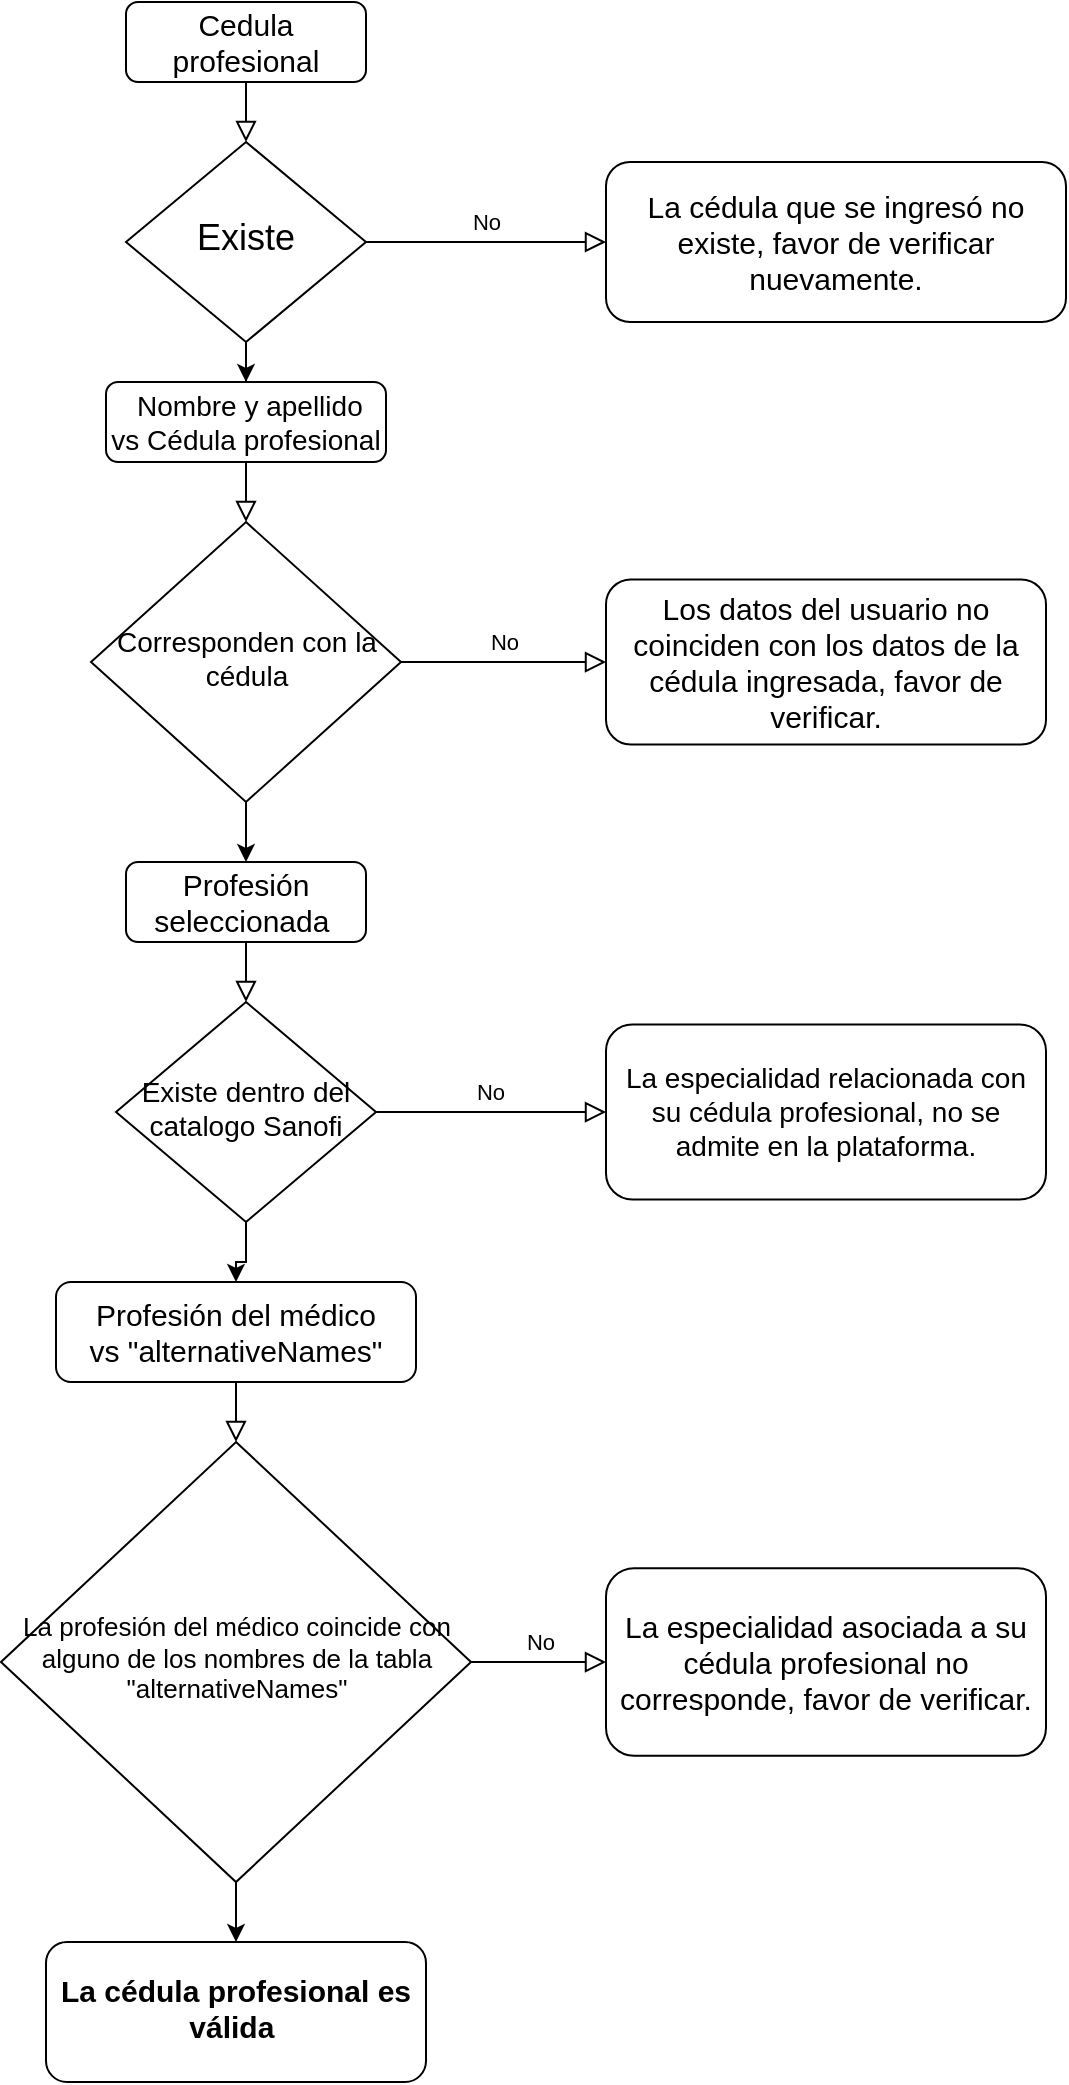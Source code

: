 <mxfile version="20.3.6" type="github">
  <diagram id="C5RBs43oDa-KdzZeNtuy" name="Page-1">
    <mxGraphModel dx="2031" dy="1134" grid="1" gridSize="10" guides="1" tooltips="1" connect="1" arrows="1" fold="1" page="1" pageScale="1" pageWidth="827" pageHeight="1169" math="0" shadow="0">
      <root>
        <mxCell id="WIyWlLk6GJQsqaUBKTNV-0" />
        <mxCell id="WIyWlLk6GJQsqaUBKTNV-1" parent="WIyWlLk6GJQsqaUBKTNV-0" />
        <mxCell id="WIyWlLk6GJQsqaUBKTNV-2" value="" style="rounded=0;html=1;jettySize=auto;orthogonalLoop=1;fontSize=11;endArrow=block;endFill=0;endSize=8;strokeWidth=1;shadow=0;labelBackgroundColor=none;edgeStyle=orthogonalEdgeStyle;" parent="WIyWlLk6GJQsqaUBKTNV-1" source="WIyWlLk6GJQsqaUBKTNV-3" target="WIyWlLk6GJQsqaUBKTNV-6" edge="1">
          <mxGeometry relative="1" as="geometry" />
        </mxCell>
        <mxCell id="WIyWlLk6GJQsqaUBKTNV-3" value="Cedula profesional" style="rounded=1;whiteSpace=wrap;html=1;fontSize=15;glass=0;strokeWidth=1;shadow=0;" parent="WIyWlLk6GJQsqaUBKTNV-1" vertex="1">
          <mxGeometry x="160" y="40" width="120" height="40" as="geometry" />
        </mxCell>
        <mxCell id="WIyWlLk6GJQsqaUBKTNV-5" value="No" style="edgeStyle=orthogonalEdgeStyle;rounded=0;html=1;jettySize=auto;orthogonalLoop=1;fontSize=11;endArrow=block;endFill=0;endSize=8;strokeWidth=1;shadow=0;labelBackgroundColor=none;" parent="WIyWlLk6GJQsqaUBKTNV-1" source="WIyWlLk6GJQsqaUBKTNV-6" target="WIyWlLk6GJQsqaUBKTNV-7" edge="1">
          <mxGeometry y="10" relative="1" as="geometry">
            <mxPoint as="offset" />
          </mxGeometry>
        </mxCell>
        <mxCell id="4aD9w5RCmc_DI5KrsEfI-10" value="" style="edgeStyle=orthogonalEdgeStyle;rounded=0;orthogonalLoop=1;jettySize=auto;html=1;" parent="WIyWlLk6GJQsqaUBKTNV-1" source="WIyWlLk6GJQsqaUBKTNV-6" target="4aD9w5RCmc_DI5KrsEfI-6" edge="1">
          <mxGeometry relative="1" as="geometry" />
        </mxCell>
        <mxCell id="WIyWlLk6GJQsqaUBKTNV-6" value="Existe" style="rhombus;whiteSpace=wrap;html=1;shadow=0;fontFamily=Helvetica;fontSize=18;align=center;strokeWidth=1;spacing=6;spacingTop=-4;" parent="WIyWlLk6GJQsqaUBKTNV-1" vertex="1">
          <mxGeometry x="160" y="110" width="120" height="100" as="geometry" />
        </mxCell>
        <mxCell id="WIyWlLk6GJQsqaUBKTNV-7" value="La cédula que se ingresó no existe, favor de verificar nuevamente." style="rounded=1;whiteSpace=wrap;html=1;fontSize=15;glass=0;strokeWidth=1;shadow=0;" parent="WIyWlLk6GJQsqaUBKTNV-1" vertex="1">
          <mxGeometry x="400" y="120" width="230" height="80" as="geometry" />
        </mxCell>
        <mxCell id="4aD9w5RCmc_DI5KrsEfI-5" value="" style="rounded=0;html=1;jettySize=auto;orthogonalLoop=1;fontSize=11;endArrow=block;endFill=0;endSize=8;strokeWidth=1;shadow=0;labelBackgroundColor=none;edgeStyle=orthogonalEdgeStyle;" parent="WIyWlLk6GJQsqaUBKTNV-1" source="4aD9w5RCmc_DI5KrsEfI-6" target="4aD9w5RCmc_DI5KrsEfI-8" edge="1">
          <mxGeometry relative="1" as="geometry" />
        </mxCell>
        <mxCell id="4aD9w5RCmc_DI5KrsEfI-6" value="&amp;nbsp;Nombre y apellido&lt;br style=&quot;font-size: 14px;&quot;&gt;vs Cédula profesional" style="rounded=1;whiteSpace=wrap;html=1;fontSize=14;glass=0;strokeWidth=1;shadow=0;" parent="WIyWlLk6GJQsqaUBKTNV-1" vertex="1">
          <mxGeometry x="150" y="230" width="140" height="40" as="geometry" />
        </mxCell>
        <mxCell id="4aD9w5RCmc_DI5KrsEfI-7" value="No" style="edgeStyle=orthogonalEdgeStyle;rounded=0;html=1;jettySize=auto;orthogonalLoop=1;fontSize=11;endArrow=block;endFill=0;endSize=8;strokeWidth=1;shadow=0;labelBackgroundColor=none;" parent="WIyWlLk6GJQsqaUBKTNV-1" source="4aD9w5RCmc_DI5KrsEfI-8" target="4aD9w5RCmc_DI5KrsEfI-9" edge="1">
          <mxGeometry y="10" relative="1" as="geometry">
            <mxPoint as="offset" />
          </mxGeometry>
        </mxCell>
        <mxCell id="4aD9w5RCmc_DI5KrsEfI-16" value="" style="edgeStyle=orthogonalEdgeStyle;rounded=0;orthogonalLoop=1;jettySize=auto;html=1;" parent="WIyWlLk6GJQsqaUBKTNV-1" source="4aD9w5RCmc_DI5KrsEfI-8" target="4aD9w5RCmc_DI5KrsEfI-12" edge="1">
          <mxGeometry relative="1" as="geometry" />
        </mxCell>
        <mxCell id="4aD9w5RCmc_DI5KrsEfI-8" value="Corresponden con la cédula" style="rhombus;whiteSpace=wrap;html=1;shadow=0;fontFamily=Helvetica;fontSize=14;align=center;strokeWidth=1;spacing=6;spacingTop=-4;" parent="WIyWlLk6GJQsqaUBKTNV-1" vertex="1">
          <mxGeometry x="142.5" y="300" width="155" height="140" as="geometry" />
        </mxCell>
        <mxCell id="4aD9w5RCmc_DI5KrsEfI-9" value="Los datos del usuario no coinciden con los datos de la cédula ingresada, favor de verificar." style="rounded=1;whiteSpace=wrap;html=1;fontSize=15;glass=0;strokeWidth=1;shadow=0;" parent="WIyWlLk6GJQsqaUBKTNV-1" vertex="1">
          <mxGeometry x="400" y="328.75" width="220" height="82.5" as="geometry" />
        </mxCell>
        <mxCell id="4aD9w5RCmc_DI5KrsEfI-11" value="" style="rounded=0;html=1;jettySize=auto;orthogonalLoop=1;fontSize=11;endArrow=block;endFill=0;endSize=8;strokeWidth=1;shadow=0;labelBackgroundColor=none;edgeStyle=orthogonalEdgeStyle;" parent="WIyWlLk6GJQsqaUBKTNV-1" source="4aD9w5RCmc_DI5KrsEfI-12" target="4aD9w5RCmc_DI5KrsEfI-14" edge="1">
          <mxGeometry relative="1" as="geometry" />
        </mxCell>
        <mxCell id="4aD9w5RCmc_DI5KrsEfI-12" value="Profesión seleccionada&amp;nbsp;" style="rounded=1;whiteSpace=wrap;html=1;fontSize=15;glass=0;strokeWidth=1;shadow=0;" parent="WIyWlLk6GJQsqaUBKTNV-1" vertex="1">
          <mxGeometry x="160" y="470" width="120" height="40" as="geometry" />
        </mxCell>
        <mxCell id="4aD9w5RCmc_DI5KrsEfI-13" value="No" style="edgeStyle=orthogonalEdgeStyle;rounded=0;html=1;jettySize=auto;orthogonalLoop=1;fontSize=11;endArrow=block;endFill=0;endSize=8;strokeWidth=1;shadow=0;labelBackgroundColor=none;" parent="WIyWlLk6GJQsqaUBKTNV-1" source="4aD9w5RCmc_DI5KrsEfI-14" target="4aD9w5RCmc_DI5KrsEfI-15" edge="1">
          <mxGeometry y="10" relative="1" as="geometry">
            <mxPoint as="offset" />
          </mxGeometry>
        </mxCell>
        <mxCell id="4aD9w5RCmc_DI5KrsEfI-22" value="" style="edgeStyle=orthogonalEdgeStyle;rounded=0;orthogonalLoop=1;jettySize=auto;html=1;" parent="WIyWlLk6GJQsqaUBKTNV-1" source="4aD9w5RCmc_DI5KrsEfI-14" target="4aD9w5RCmc_DI5KrsEfI-18" edge="1">
          <mxGeometry relative="1" as="geometry" />
        </mxCell>
        <mxCell id="4aD9w5RCmc_DI5KrsEfI-14" value="Existe dentro del catalogo Sanofi" style="rhombus;whiteSpace=wrap;html=1;shadow=0;fontFamily=Helvetica;fontSize=14;align=center;strokeWidth=1;spacing=6;spacingTop=-4;" parent="WIyWlLk6GJQsqaUBKTNV-1" vertex="1">
          <mxGeometry x="155" y="540" width="130" height="110" as="geometry" />
        </mxCell>
        <mxCell id="4aD9w5RCmc_DI5KrsEfI-15" value="La especialidad relacionada con su cédula profesional, no se admite en la plataforma." style="rounded=1;whiteSpace=wrap;html=1;fontSize=14;glass=0;strokeWidth=1;shadow=0;" parent="WIyWlLk6GJQsqaUBKTNV-1" vertex="1">
          <mxGeometry x="400" y="551.25" width="220" height="87.5" as="geometry" />
        </mxCell>
        <mxCell id="4aD9w5RCmc_DI5KrsEfI-17" value="" style="rounded=0;html=1;jettySize=auto;orthogonalLoop=1;fontSize=11;endArrow=block;endFill=0;endSize=8;strokeWidth=1;shadow=0;labelBackgroundColor=none;edgeStyle=orthogonalEdgeStyle;" parent="WIyWlLk6GJQsqaUBKTNV-1" source="4aD9w5RCmc_DI5KrsEfI-18" target="4aD9w5RCmc_DI5KrsEfI-20" edge="1">
          <mxGeometry relative="1" as="geometry" />
        </mxCell>
        <mxCell id="4aD9w5RCmc_DI5KrsEfI-18" value="Profesión del médico&lt;br style=&quot;font-size: 15px;&quot;&gt;vs &quot;alternativeNames&quot;" style="rounded=1;whiteSpace=wrap;html=1;fontSize=15;glass=0;strokeWidth=1;shadow=0;" parent="WIyWlLk6GJQsqaUBKTNV-1" vertex="1">
          <mxGeometry x="125" y="680" width="180" height="50" as="geometry" />
        </mxCell>
        <mxCell id="4aD9w5RCmc_DI5KrsEfI-19" value="No" style="edgeStyle=orthogonalEdgeStyle;rounded=0;html=1;jettySize=auto;orthogonalLoop=1;fontSize=11;endArrow=block;endFill=0;endSize=8;strokeWidth=1;shadow=0;labelBackgroundColor=none;" parent="WIyWlLk6GJQsqaUBKTNV-1" source="4aD9w5RCmc_DI5KrsEfI-20" target="4aD9w5RCmc_DI5KrsEfI-21" edge="1">
          <mxGeometry y="10" relative="1" as="geometry">
            <mxPoint as="offset" />
          </mxGeometry>
        </mxCell>
        <mxCell id="4aD9w5RCmc_DI5KrsEfI-24" value="" style="edgeStyle=orthogonalEdgeStyle;rounded=0;orthogonalLoop=1;jettySize=auto;html=1;" parent="WIyWlLk6GJQsqaUBKTNV-1" source="4aD9w5RCmc_DI5KrsEfI-20" target="4aD9w5RCmc_DI5KrsEfI-23" edge="1">
          <mxGeometry relative="1" as="geometry" />
        </mxCell>
        <mxCell id="4aD9w5RCmc_DI5KrsEfI-20" value="La profesión del médico coincide con alguno de los nombres de la tabla &quot;alternativeNames&quot;" style="rhombus;whiteSpace=wrap;html=1;shadow=0;fontFamily=Helvetica;fontSize=13;align=center;strokeWidth=1;spacing=6;spacingTop=-4;" parent="WIyWlLk6GJQsqaUBKTNV-1" vertex="1">
          <mxGeometry x="97.5" y="760.01" width="235" height="220" as="geometry" />
        </mxCell>
        <mxCell id="4aD9w5RCmc_DI5KrsEfI-21" value="La especialidad asociada a su cédula profesional no corresponde, favor de verificar." style="rounded=1;whiteSpace=wrap;html=1;fontSize=15;glass=0;strokeWidth=1;shadow=0;" parent="WIyWlLk6GJQsqaUBKTNV-1" vertex="1">
          <mxGeometry x="400" y="823.13" width="220" height="93.75" as="geometry" />
        </mxCell>
        <mxCell id="4aD9w5RCmc_DI5KrsEfI-23" value="La cédula profesional es válida&amp;nbsp;" style="rounded=1;whiteSpace=wrap;html=1;shadow=0;strokeWidth=1;spacing=6;spacingTop=-4;fontSize=15;fontStyle=1" parent="WIyWlLk6GJQsqaUBKTNV-1" vertex="1">
          <mxGeometry x="120" y="1010" width="190" height="70" as="geometry" />
        </mxCell>
      </root>
    </mxGraphModel>
  </diagram>
</mxfile>
